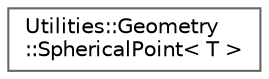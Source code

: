 digraph "Graphical Class Hierarchy"
{
 // LATEX_PDF_SIZE
  bgcolor="transparent";
  edge [fontname=Helvetica,fontsize=10,labelfontname=Helvetica,labelfontsize=10];
  node [fontname=Helvetica,fontsize=10,shape=box,height=0.2,width=0.4];
  rankdir="LR";
  Node0 [id="Node000000",label="Utilities::Geometry\l::SphericalPoint\< T \>",height=0.2,width=0.4,color="grey40", fillcolor="white", style="filled",URL="$class_utilities_1_1_geometry_1_1_spherical_point.html",tooltip="represents a point in spherical coordinates, theta = 0 is equator"];
}

